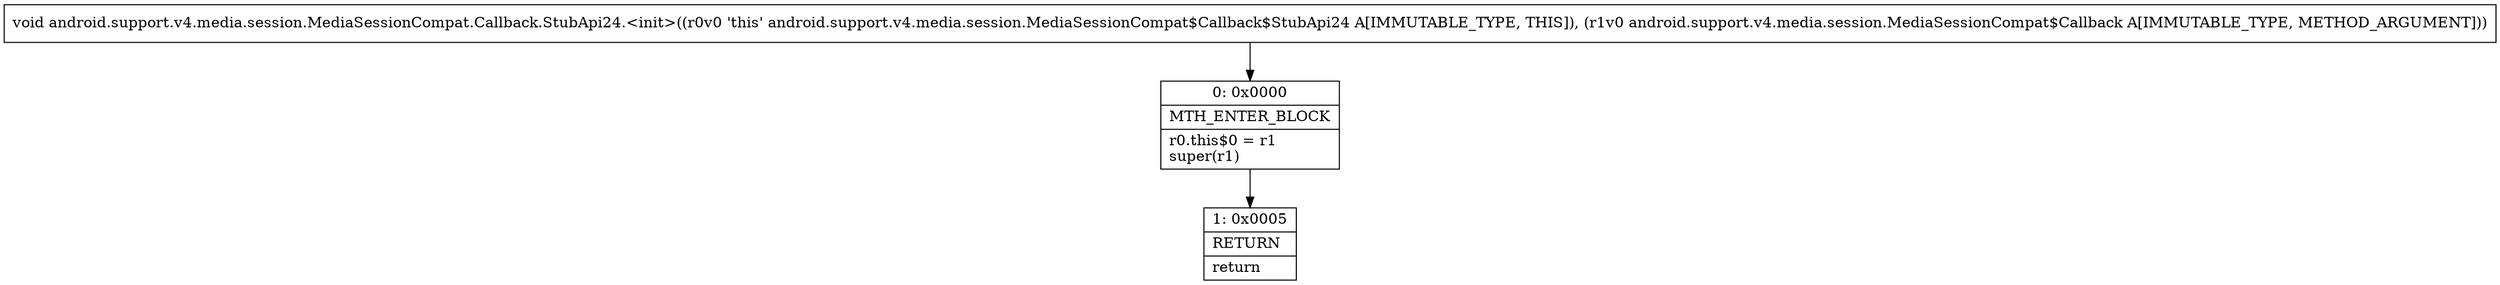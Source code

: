 digraph "CFG forandroid.support.v4.media.session.MediaSessionCompat.Callback.StubApi24.\<init\>(Landroid\/support\/v4\/media\/session\/MediaSessionCompat$Callback;)V" {
Node_0 [shape=record,label="{0\:\ 0x0000|MTH_ENTER_BLOCK\l|r0.this$0 = r1\lsuper(r1)\l}"];
Node_1 [shape=record,label="{1\:\ 0x0005|RETURN\l|return\l}"];
MethodNode[shape=record,label="{void android.support.v4.media.session.MediaSessionCompat.Callback.StubApi24.\<init\>((r0v0 'this' android.support.v4.media.session.MediaSessionCompat$Callback$StubApi24 A[IMMUTABLE_TYPE, THIS]), (r1v0 android.support.v4.media.session.MediaSessionCompat$Callback A[IMMUTABLE_TYPE, METHOD_ARGUMENT])) }"];
MethodNode -> Node_0;
Node_0 -> Node_1;
}

